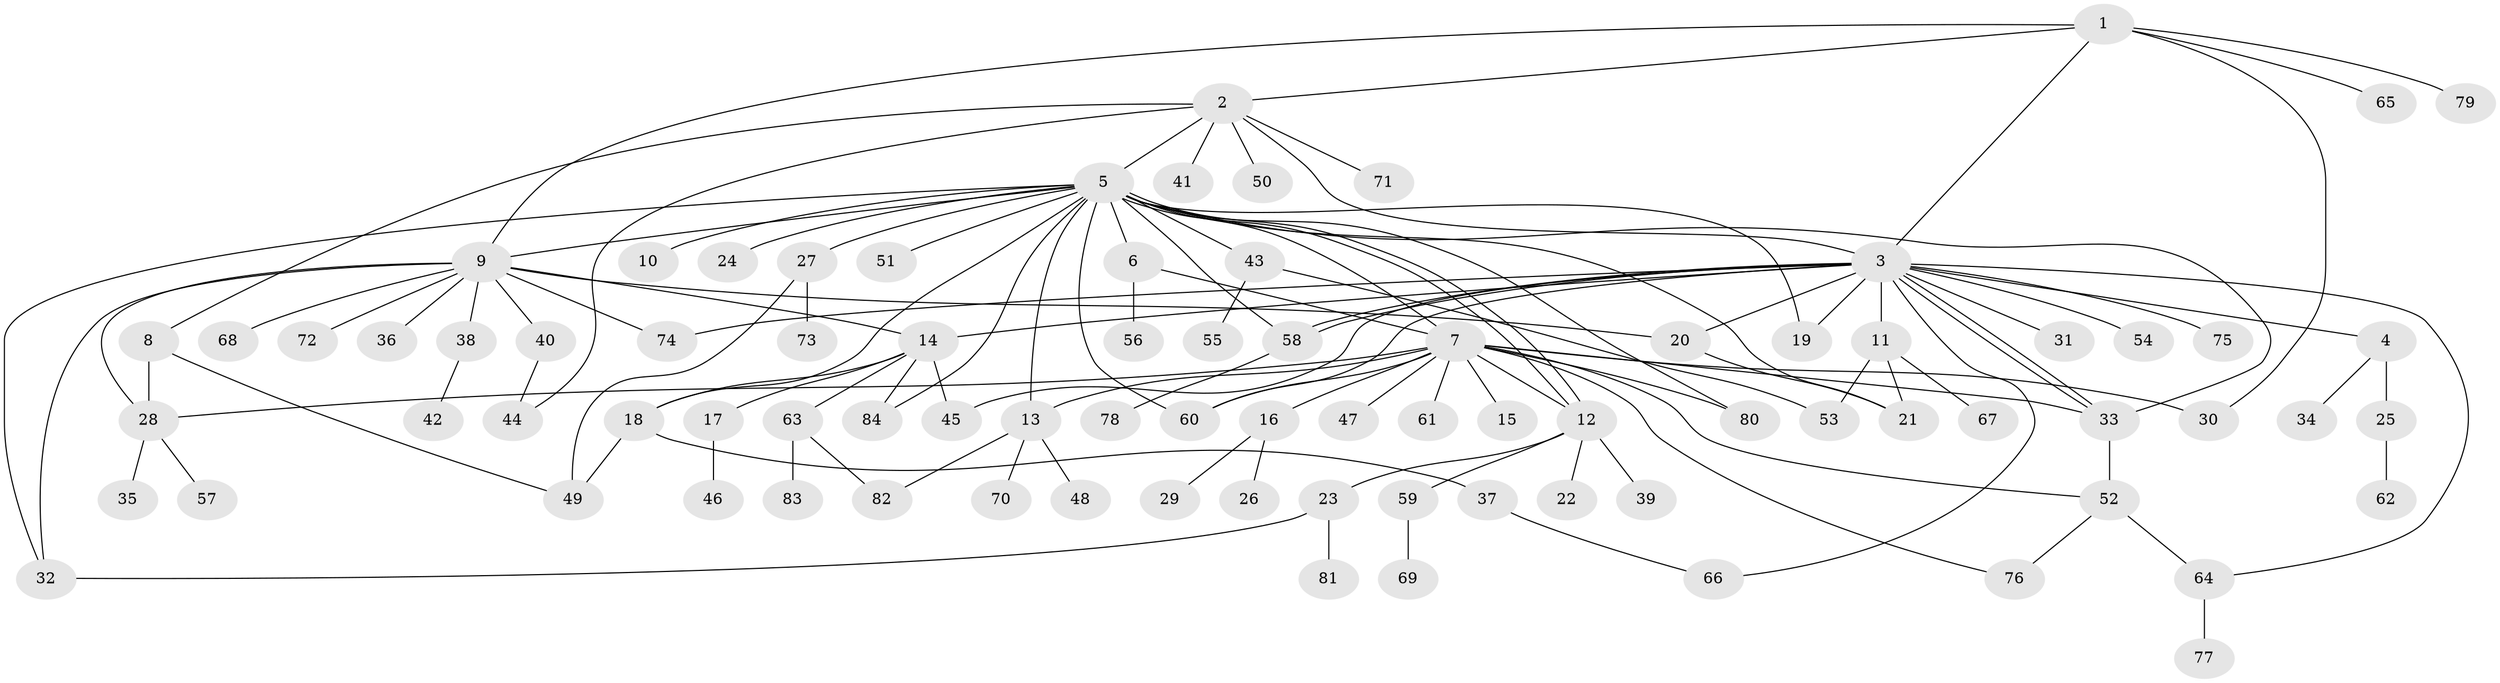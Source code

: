 // Generated by graph-tools (version 1.1) at 2025/25/03/09/25 03:25:59]
// undirected, 84 vertices, 120 edges
graph export_dot {
graph [start="1"]
  node [color=gray90,style=filled];
  1;
  2;
  3;
  4;
  5;
  6;
  7;
  8;
  9;
  10;
  11;
  12;
  13;
  14;
  15;
  16;
  17;
  18;
  19;
  20;
  21;
  22;
  23;
  24;
  25;
  26;
  27;
  28;
  29;
  30;
  31;
  32;
  33;
  34;
  35;
  36;
  37;
  38;
  39;
  40;
  41;
  42;
  43;
  44;
  45;
  46;
  47;
  48;
  49;
  50;
  51;
  52;
  53;
  54;
  55;
  56;
  57;
  58;
  59;
  60;
  61;
  62;
  63;
  64;
  65;
  66;
  67;
  68;
  69;
  70;
  71;
  72;
  73;
  74;
  75;
  76;
  77;
  78;
  79;
  80;
  81;
  82;
  83;
  84;
  1 -- 2;
  1 -- 3;
  1 -- 9;
  1 -- 30;
  1 -- 65;
  1 -- 79;
  2 -- 3;
  2 -- 5;
  2 -- 8;
  2 -- 41;
  2 -- 44;
  2 -- 50;
  2 -- 71;
  3 -- 4;
  3 -- 11;
  3 -- 14;
  3 -- 19;
  3 -- 20;
  3 -- 31;
  3 -- 33;
  3 -- 33;
  3 -- 45;
  3 -- 54;
  3 -- 58;
  3 -- 58;
  3 -- 60;
  3 -- 64;
  3 -- 66;
  3 -- 74;
  3 -- 75;
  4 -- 25;
  4 -- 34;
  5 -- 6;
  5 -- 7;
  5 -- 9;
  5 -- 10;
  5 -- 12;
  5 -- 12;
  5 -- 13;
  5 -- 18;
  5 -- 19;
  5 -- 21;
  5 -- 24;
  5 -- 27;
  5 -- 32;
  5 -- 33;
  5 -- 43;
  5 -- 51;
  5 -- 58;
  5 -- 60;
  5 -- 80;
  5 -- 84;
  6 -- 7;
  6 -- 56;
  7 -- 12;
  7 -- 13;
  7 -- 15;
  7 -- 16;
  7 -- 28;
  7 -- 30;
  7 -- 33;
  7 -- 47;
  7 -- 52;
  7 -- 60;
  7 -- 61;
  7 -- 76;
  7 -- 80;
  8 -- 28;
  8 -- 49;
  9 -- 14;
  9 -- 20;
  9 -- 28;
  9 -- 32;
  9 -- 36;
  9 -- 38;
  9 -- 40;
  9 -- 68;
  9 -- 72;
  9 -- 74;
  11 -- 21;
  11 -- 53;
  11 -- 67;
  12 -- 22;
  12 -- 23;
  12 -- 39;
  12 -- 59;
  13 -- 48;
  13 -- 70;
  13 -- 82;
  14 -- 17;
  14 -- 18;
  14 -- 45;
  14 -- 63;
  14 -- 84;
  16 -- 26;
  16 -- 29;
  17 -- 46;
  18 -- 37;
  18 -- 49;
  20 -- 21;
  23 -- 32;
  23 -- 81;
  25 -- 62;
  27 -- 49;
  27 -- 73;
  28 -- 35;
  28 -- 57;
  33 -- 52;
  37 -- 66;
  38 -- 42;
  40 -- 44;
  43 -- 53;
  43 -- 55;
  52 -- 64;
  52 -- 76;
  58 -- 78;
  59 -- 69;
  63 -- 82;
  63 -- 83;
  64 -- 77;
}
